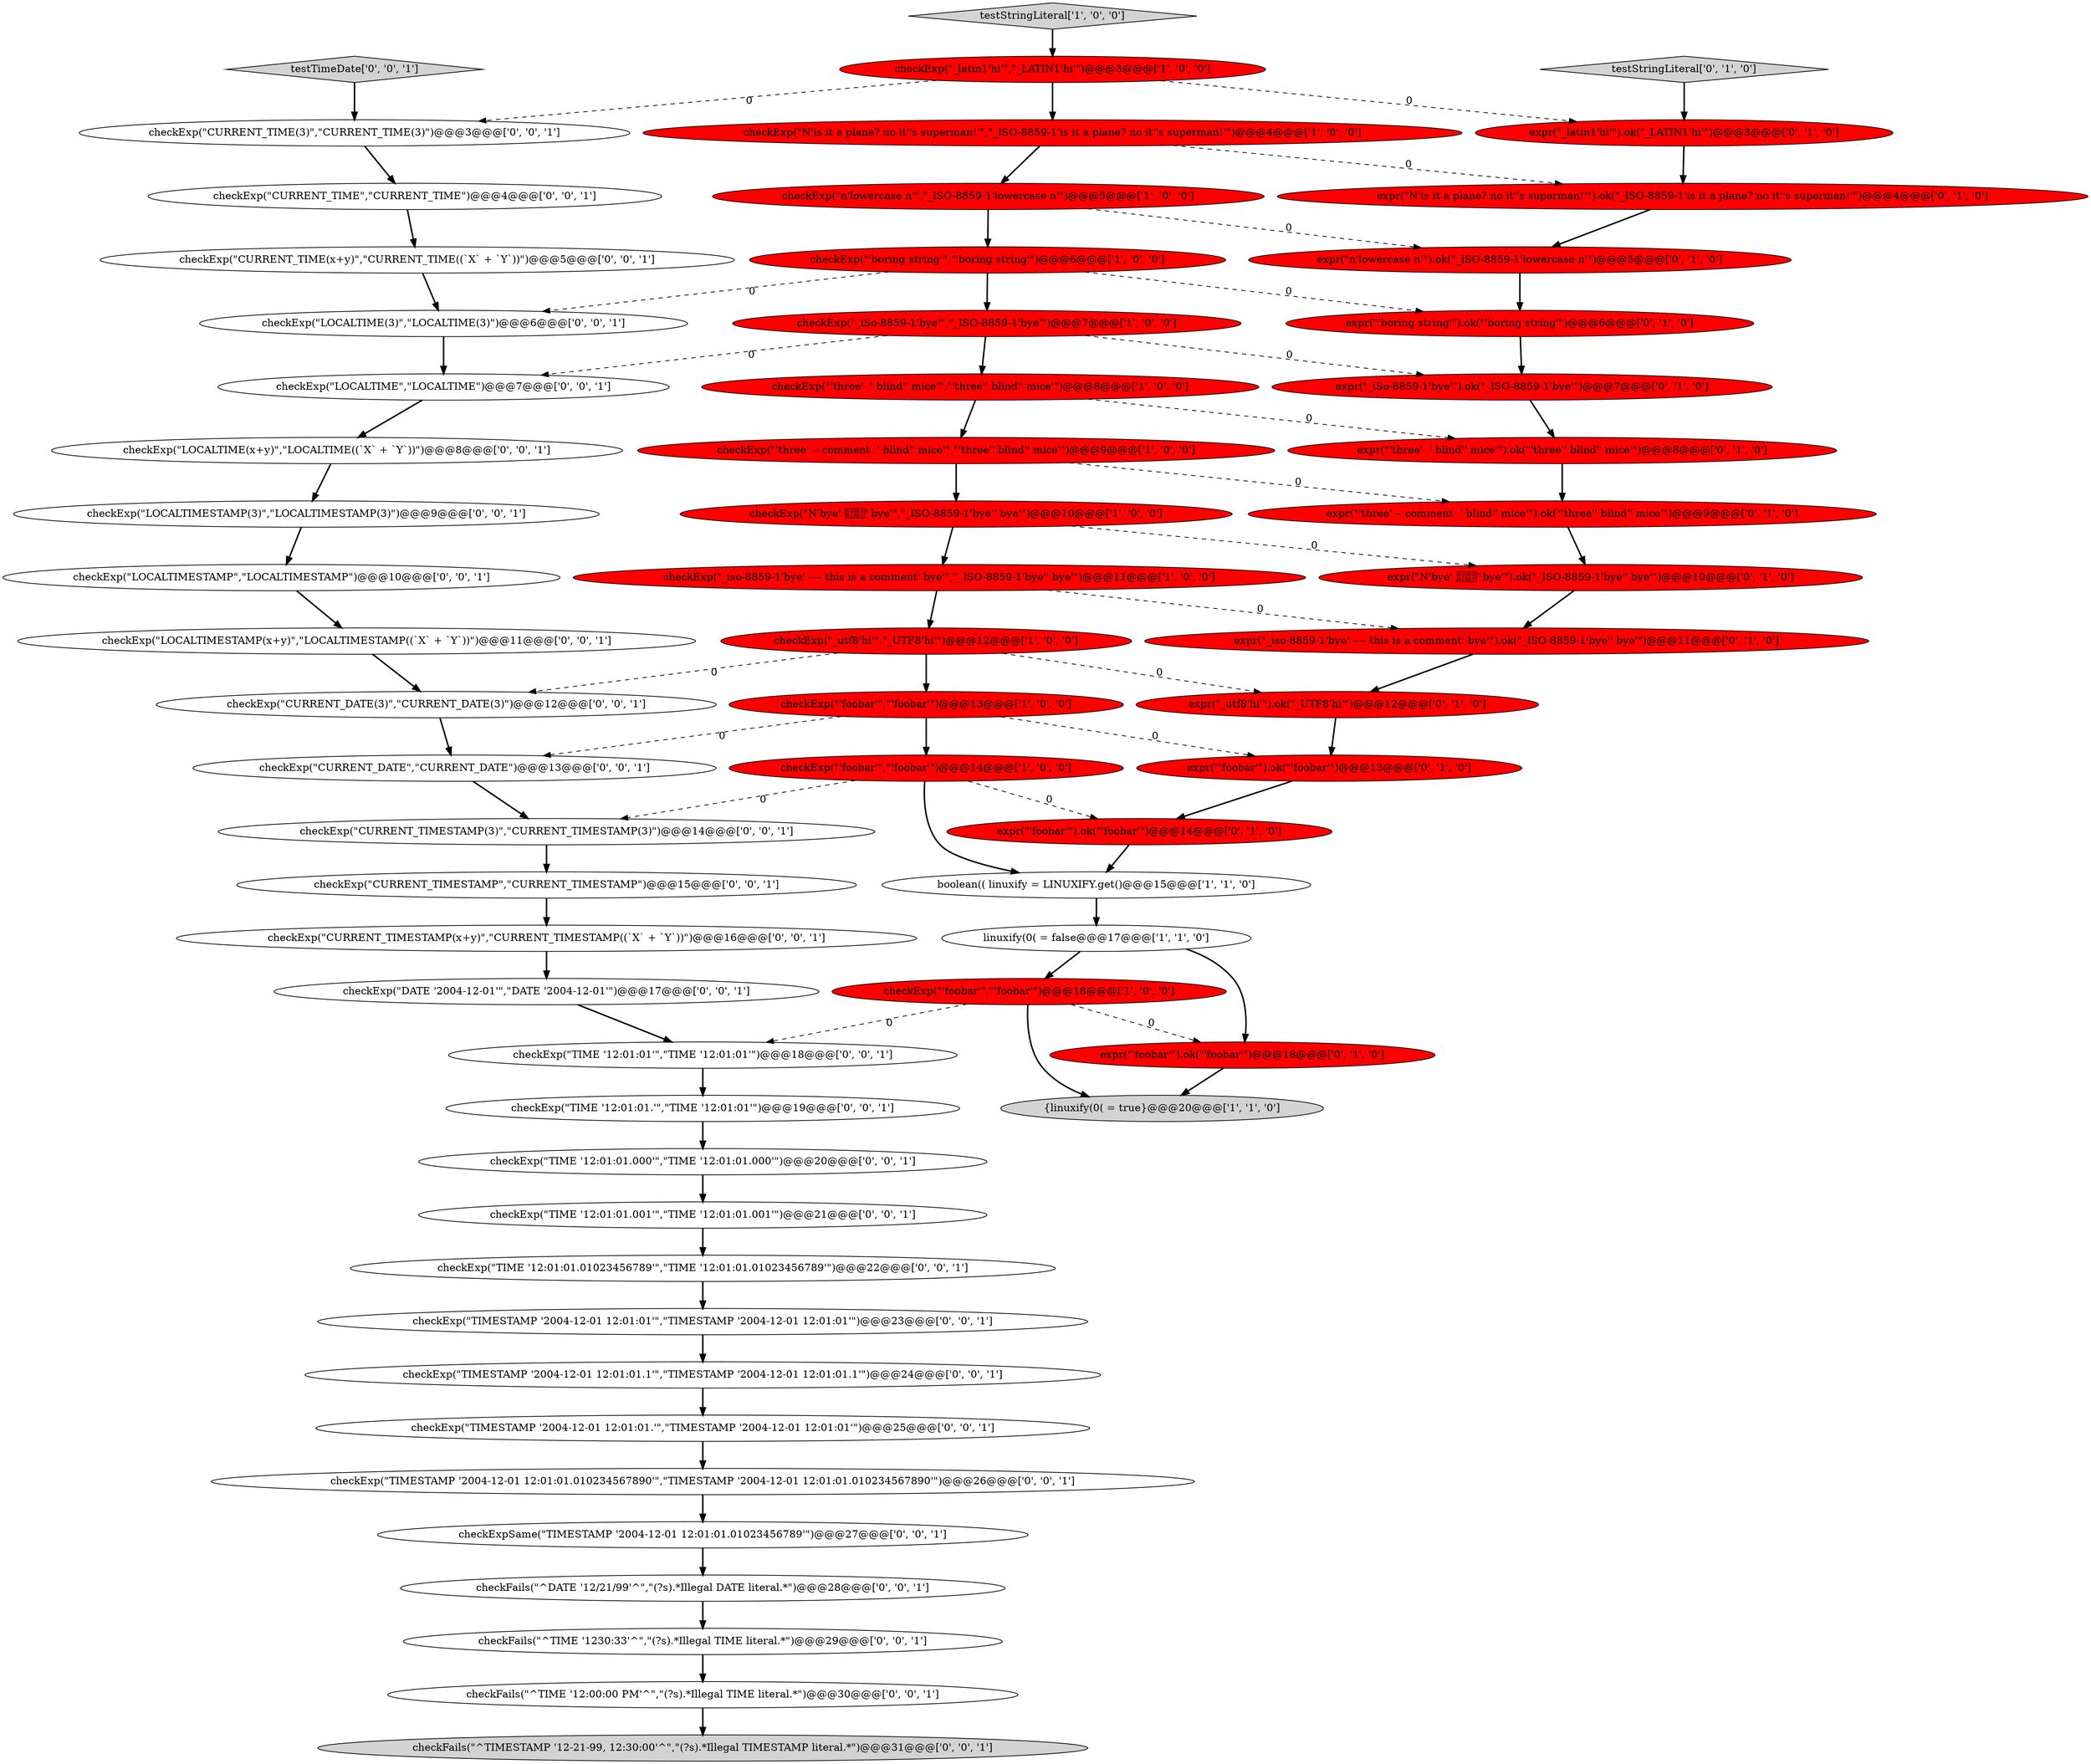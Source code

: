 digraph {
31 [style = filled, label = "checkFails(\"^TIME '12:00:00 PM'^\",\"(?s).*Illegal TIME literal.*\")@@@30@@@['0', '0', '1']", fillcolor = white, shape = ellipse image = "AAA0AAABBB3BBB"];
39 [style = filled, label = "checkExp(\"LOCALTIME\",\"LOCALTIME\")@@@7@@@['0', '0', '1']", fillcolor = white, shape = ellipse image = "AAA0AAABBB3BBB"];
3 [style = filled, label = "boolean(( linuxify = LINUXIFY.get()@@@15@@@['1', '1', '0']", fillcolor = white, shape = ellipse image = "AAA0AAABBB1BBB"];
32 [style = filled, label = "checkExp(\"TIME '12:01:01.000'\",\"TIME '12:01:01.000'\")@@@20@@@['0', '0', '1']", fillcolor = white, shape = ellipse image = "AAA0AAABBB3BBB"];
29 [style = filled, label = "expr(\"'foobar'\").ok(\"'foobar'\")@@@13@@@['0', '1', '0']", fillcolor = red, shape = ellipse image = "AAA1AAABBB2BBB"];
41 [style = filled, label = "checkExp(\"TIME '12:01:01'\",\"TIME '12:01:01'\")@@@18@@@['0', '0', '1']", fillcolor = white, shape = ellipse image = "AAA0AAABBB3BBB"];
5 [style = filled, label = "checkExp(\"_latin1'hi'\",\"_LATIN1'hi'\")@@@3@@@['1', '0', '0']", fillcolor = red, shape = ellipse image = "AAA1AAABBB1BBB"];
48 [style = filled, label = "checkExp(\"TIMESTAMP '2004-12-01 12:01:01.'\",\"TIMESTAMP '2004-12-01 12:01:01'\")@@@25@@@['0', '0', '1']", fillcolor = white, shape = ellipse image = "AAA0AAABBB3BBB"];
6 [style = filled, label = "{linuxify(0( = true}@@@20@@@['1', '1', '0']", fillcolor = lightgray, shape = ellipse image = "AAA0AAABBB1BBB"];
30 [style = filled, label = "expr(\"'three'  ' blind'' mice'\").ok(\"'three'' blind'' mice'\")@@@8@@@['0', '1', '0']", fillcolor = red, shape = ellipse image = "AAA1AAABBB2BBB"];
35 [style = filled, label = "checkExp(\"LOCALTIME(x+y)\",\"LOCALTIME((`X` + `Y`))\")@@@8@@@['0', '0', '1']", fillcolor = white, shape = ellipse image = "AAA0AAABBB3BBB"];
1 [style = filled, label = "testStringLiteral['1', '0', '0']", fillcolor = lightgray, shape = diamond image = "AAA0AAABBB1BBB"];
53 [style = filled, label = "checkExp(\"TIME '12:01:01.'\",\"TIME '12:01:01'\")@@@19@@@['0', '0', '1']", fillcolor = white, shape = ellipse image = "AAA0AAABBB3BBB"];
23 [style = filled, label = "expr(\"'three' -- comment  ' blind'' mice'\").ok(\"'three'' blind'' mice'\")@@@9@@@['0', '1', '0']", fillcolor = red, shape = ellipse image = "AAA1AAABBB2BBB"];
54 [style = filled, label = "checkExp(\"TIME '12:01:01.001'\",\"TIME '12:01:01.001'\")@@@21@@@['0', '0', '1']", fillcolor = white, shape = ellipse image = "AAA0AAABBB3BBB"];
8 [style = filled, label = "checkExp(\"_utf8'hi'\",\"_UTF8'hi'\")@@@12@@@['1', '0', '0']", fillcolor = red, shape = ellipse image = "AAA1AAABBB1BBB"];
50 [style = filled, label = "checkFails(\"^TIME '1230:33'^\",\"(?s).*Illegal TIME literal.*\")@@@29@@@['0', '0', '1']", fillcolor = white, shape = ellipse image = "AAA0AAABBB3BBB"];
27 [style = filled, label = "expr(\"_latin1'hi'\").ok(\"_LATIN1'hi'\")@@@3@@@['0', '1', '0']", fillcolor = red, shape = ellipse image = "AAA1AAABBB2BBB"];
58 [style = filled, label = "testTimeDate['0', '0', '1']", fillcolor = lightgray, shape = diamond image = "AAA0AAABBB3BBB"];
19 [style = filled, label = "expr(\"n'lowercase n'\").ok(\"_ISO-8859-1'lowercase n'\")@@@5@@@['0', '1', '0']", fillcolor = red, shape = ellipse image = "AAA1AAABBB2BBB"];
57 [style = filled, label = "checkExp(\"CURRENT_TIMESTAMP(x+y)\",\"CURRENT_TIMESTAMP((`X` + `Y`))\")@@@16@@@['0', '0', '1']", fillcolor = white, shape = ellipse image = "AAA0AAABBB3BBB"];
34 [style = filled, label = "checkExp(\"CURRENT_DATE(3)\",\"CURRENT_DATE(3)\")@@@12@@@['0', '0', '1']", fillcolor = white, shape = ellipse image = "AAA0AAABBB3BBB"];
45 [style = filled, label = "checkFails(\"^DATE '12/21/99'^\",\"(?s).*Illegal DATE literal.*\")@@@28@@@['0', '0', '1']", fillcolor = white, shape = ellipse image = "AAA0AAABBB3BBB"];
20 [style = filled, label = "expr(\"_iSo-8859-1'bye'\").ok(\"_ISO-8859-1'bye'\")@@@7@@@['0', '1', '0']", fillcolor = red, shape = ellipse image = "AAA1AAABBB2BBB"];
18 [style = filled, label = "expr(\"_utf8'hi'\").ok(\"_UTF8'hi'\")@@@12@@@['0', '1', '0']", fillcolor = red, shape = ellipse image = "AAA1AAABBB2BBB"];
22 [style = filled, label = "testStringLiteral['0', '1', '0']", fillcolor = lightgray, shape = diamond image = "AAA0AAABBB2BBB"];
7 [style = filled, label = "checkExp(\"'three'  ' blind'' mice'\",\"'three'' blind'' mice'\")@@@8@@@['1', '0', '0']", fillcolor = red, shape = ellipse image = "AAA1AAABBB1BBB"];
26 [style = filled, label = "expr(\"'foobar'\").ok(\"'foobar'\")@@@18@@@['0', '1', '0']", fillcolor = red, shape = ellipse image = "AAA1AAABBB2BBB"];
0 [style = filled, label = "checkExp(\"'boring string'\",\"'boring string'\")@@@6@@@['1', '0', '0']", fillcolor = red, shape = ellipse image = "AAA1AAABBB1BBB"];
10 [style = filled, label = "checkExp(\"_iso-8859-1'bye' ---- this is a comment' bye'\",\"_ISO-8859-1'bye'' bye'\")@@@11@@@['1', '0', '0']", fillcolor = red, shape = ellipse image = "AAA1AAABBB1BBB"];
28 [style = filled, label = "expr(\"N'is it a plane? no it''s superman!'\").ok(\"_ISO-8859-1'is it a plane? no it''s superman!'\")@@@4@@@['0', '1', '0']", fillcolor = red, shape = ellipse image = "AAA1AAABBB2BBB"];
44 [style = filled, label = "checkExp(\"TIME '12:01:01.01023456789'\",\"TIME '12:01:01.01023456789'\")@@@22@@@['0', '0', '1']", fillcolor = white, shape = ellipse image = "AAA0AAABBB3BBB"];
21 [style = filled, label = "expr(\"_iso-8859-1'bye' ---- this is a comment' bye'\").ok(\"_ISO-8859-1'bye'' bye'\")@@@11@@@['0', '1', '0']", fillcolor = red, shape = ellipse image = "AAA1AAABBB2BBB"];
13 [style = filled, label = "checkExp(\"'foobar'\",\"'foobar'\")@@@14@@@['1', '0', '0']", fillcolor = red, shape = ellipse image = "AAA1AAABBB1BBB"];
36 [style = filled, label = "checkExp(\"CURRENT_DATE\",\"CURRENT_DATE\")@@@13@@@['0', '0', '1']", fillcolor = white, shape = ellipse image = "AAA0AAABBB3BBB"];
25 [style = filled, label = "expr(\"'foobar'\").ok(\"'foobar'\")@@@14@@@['0', '1', '0']", fillcolor = red, shape = ellipse image = "AAA1AAABBB2BBB"];
37 [style = filled, label = "checkExp(\"DATE '2004-12-01'\",\"DATE '2004-12-01'\")@@@17@@@['0', '0', '1']", fillcolor = white, shape = ellipse image = "AAA0AAABBB3BBB"];
47 [style = filled, label = "checkExp(\"TIMESTAMP '2004-12-01 12:01:01.1'\",\"TIMESTAMP '2004-12-01 12:01:01.1'\")@@@24@@@['0', '0', '1']", fillcolor = white, shape = ellipse image = "AAA0AAABBB3BBB"];
4 [style = filled, label = "checkExp(\"N'bye' ' bye'\",\"_ISO-8859-1'bye'' bye'\")@@@10@@@['1', '0', '0']", fillcolor = red, shape = ellipse image = "AAA1AAABBB1BBB"];
55 [style = filled, label = "checkExp(\"CURRENT_TIME(3)\",\"CURRENT_TIME(3)\")@@@3@@@['0', '0', '1']", fillcolor = white, shape = ellipse image = "AAA0AAABBB3BBB"];
43 [style = filled, label = "checkExp(\"TIMESTAMP '2004-12-01 12:01:01.010234567890'\",\"TIMESTAMP '2004-12-01 12:01:01.010234567890'\")@@@26@@@['0', '0', '1']", fillcolor = white, shape = ellipse image = "AAA0AAABBB3BBB"];
24 [style = filled, label = "expr(\"'boring string'\").ok(\"'boring string'\")@@@6@@@['0', '1', '0']", fillcolor = red, shape = ellipse image = "AAA1AAABBB2BBB"];
15 [style = filled, label = "checkExp(\"'three' -- comment  ' blind'' mice'\",\"'three'' blind'' mice'\")@@@9@@@['1', '0', '0']", fillcolor = red, shape = ellipse image = "AAA1AAABBB1BBB"];
9 [style = filled, label = "checkExp(\"'foobar'\",\"'foobar'\")@@@18@@@['1', '0', '0']", fillcolor = red, shape = ellipse image = "AAA1AAABBB1BBB"];
60 [style = filled, label = "checkExpSame(\"TIMESTAMP '2004-12-01 12:01:01.01023456789'\")@@@27@@@['0', '0', '1']", fillcolor = white, shape = ellipse image = "AAA0AAABBB3BBB"];
11 [style = filled, label = "linuxify(0( = false@@@17@@@['1', '1', '0']", fillcolor = white, shape = ellipse image = "AAA0AAABBB1BBB"];
46 [style = filled, label = "checkExp(\"CURRENT_TIME(x+y)\",\"CURRENT_TIME((`X` + `Y`))\")@@@5@@@['0', '0', '1']", fillcolor = white, shape = ellipse image = "AAA0AAABBB3BBB"];
16 [style = filled, label = "checkExp(\"n'lowercase n'\",\"_ISO-8859-1'lowercase n'\")@@@5@@@['1', '0', '0']", fillcolor = red, shape = ellipse image = "AAA1AAABBB1BBB"];
2 [style = filled, label = "checkExp(\"'foobar'\",\"'foobar'\")@@@13@@@['1', '0', '0']", fillcolor = red, shape = ellipse image = "AAA1AAABBB1BBB"];
33 [style = filled, label = "checkExp(\"LOCALTIMESTAMP(3)\",\"LOCALTIMESTAMP(3)\")@@@9@@@['0', '0', '1']", fillcolor = white, shape = ellipse image = "AAA0AAABBB3BBB"];
42 [style = filled, label = "checkExp(\"LOCALTIMESTAMP\",\"LOCALTIMESTAMP\")@@@10@@@['0', '0', '1']", fillcolor = white, shape = ellipse image = "AAA0AAABBB3BBB"];
49 [style = filled, label = "checkFails(\"^TIMESTAMP '12-21-99, 12:30:00'^\",\"(?s).*Illegal TIMESTAMP literal.*\")@@@31@@@['0', '0', '1']", fillcolor = lightgray, shape = ellipse image = "AAA0AAABBB3BBB"];
12 [style = filled, label = "checkExp(\"_iSo-8859-1'bye'\",\"_ISO-8859-1'bye'\")@@@7@@@['1', '0', '0']", fillcolor = red, shape = ellipse image = "AAA1AAABBB1BBB"];
52 [style = filled, label = "checkExp(\"LOCALTIME(3)\",\"LOCALTIME(3)\")@@@6@@@['0', '0', '1']", fillcolor = white, shape = ellipse image = "AAA0AAABBB3BBB"];
51 [style = filled, label = "checkExp(\"LOCALTIMESTAMP(x+y)\",\"LOCALTIMESTAMP((`X` + `Y`))\")@@@11@@@['0', '0', '1']", fillcolor = white, shape = ellipse image = "AAA0AAABBB3BBB"];
56 [style = filled, label = "checkExp(\"CURRENT_TIMESTAMP\",\"CURRENT_TIMESTAMP\")@@@15@@@['0', '0', '1']", fillcolor = white, shape = ellipse image = "AAA0AAABBB3BBB"];
40 [style = filled, label = "checkExp(\"TIMESTAMP '2004-12-01 12:01:01'\",\"TIMESTAMP '2004-12-01 12:01:01'\")@@@23@@@['0', '0', '1']", fillcolor = white, shape = ellipse image = "AAA0AAABBB3BBB"];
14 [style = filled, label = "checkExp(\"N'is it a plane? no it''s superman!'\",\"_ISO-8859-1'is it a plane? no it''s superman!'\")@@@4@@@['1', '0', '0']", fillcolor = red, shape = ellipse image = "AAA1AAABBB1BBB"];
17 [style = filled, label = "expr(\"N'bye' ' bye'\").ok(\"_ISO-8859-1'bye'' bye'\")@@@10@@@['0', '1', '0']", fillcolor = red, shape = ellipse image = "AAA1AAABBB2BBB"];
38 [style = filled, label = "checkExp(\"CURRENT_TIMESTAMP(3)\",\"CURRENT_TIMESTAMP(3)\")@@@14@@@['0', '0', '1']", fillcolor = white, shape = ellipse image = "AAA0AAABBB3BBB"];
59 [style = filled, label = "checkExp(\"CURRENT_TIME\",\"CURRENT_TIME\")@@@4@@@['0', '0', '1']", fillcolor = white, shape = ellipse image = "AAA0AAABBB3BBB"];
1->5 [style = bold, label=""];
14->16 [style = bold, label=""];
4->10 [style = bold, label=""];
57->37 [style = bold, label=""];
16->0 [style = bold, label=""];
52->39 [style = bold, label=""];
15->23 [style = dashed, label="0"];
43->60 [style = bold, label=""];
10->21 [style = dashed, label="0"];
12->20 [style = dashed, label="0"];
55->59 [style = bold, label=""];
47->48 [style = bold, label=""];
14->28 [style = dashed, label="0"];
16->19 [style = dashed, label="0"];
4->17 [style = dashed, label="0"];
27->28 [style = bold, label=""];
0->12 [style = bold, label=""];
37->41 [style = bold, label=""];
30->23 [style = bold, label=""];
25->3 [style = bold, label=""];
35->33 [style = bold, label=""];
3->11 [style = bold, label=""];
44->40 [style = bold, label=""];
8->34 [style = dashed, label="0"];
29->25 [style = bold, label=""];
31->49 [style = bold, label=""];
13->38 [style = dashed, label="0"];
5->14 [style = bold, label=""];
56->57 [style = bold, label=""];
58->55 [style = bold, label=""];
26->6 [style = bold, label=""];
11->9 [style = bold, label=""];
46->52 [style = bold, label=""];
13->25 [style = dashed, label="0"];
12->7 [style = bold, label=""];
21->18 [style = bold, label=""];
42->51 [style = bold, label=""];
9->6 [style = bold, label=""];
19->24 [style = bold, label=""];
2->13 [style = bold, label=""];
24->20 [style = bold, label=""];
41->53 [style = bold, label=""];
60->45 [style = bold, label=""];
0->52 [style = dashed, label="0"];
18->29 [style = bold, label=""];
5->27 [style = dashed, label="0"];
2->36 [style = dashed, label="0"];
10->8 [style = bold, label=""];
8->2 [style = bold, label=""];
13->3 [style = bold, label=""];
22->27 [style = bold, label=""];
48->43 [style = bold, label=""];
54->44 [style = bold, label=""];
45->50 [style = bold, label=""];
33->42 [style = bold, label=""];
39->35 [style = bold, label=""];
50->31 [style = bold, label=""];
34->36 [style = bold, label=""];
38->56 [style = bold, label=""];
53->32 [style = bold, label=""];
40->47 [style = bold, label=""];
15->4 [style = bold, label=""];
28->19 [style = bold, label=""];
7->30 [style = dashed, label="0"];
2->29 [style = dashed, label="0"];
9->26 [style = dashed, label="0"];
0->24 [style = dashed, label="0"];
7->15 [style = bold, label=""];
23->17 [style = bold, label=""];
8->18 [style = dashed, label="0"];
9->41 [style = dashed, label="0"];
36->38 [style = bold, label=""];
51->34 [style = bold, label=""];
32->54 [style = bold, label=""];
5->55 [style = dashed, label="0"];
20->30 [style = bold, label=""];
17->21 [style = bold, label=""];
12->39 [style = dashed, label="0"];
59->46 [style = bold, label=""];
11->26 [style = bold, label=""];
}
